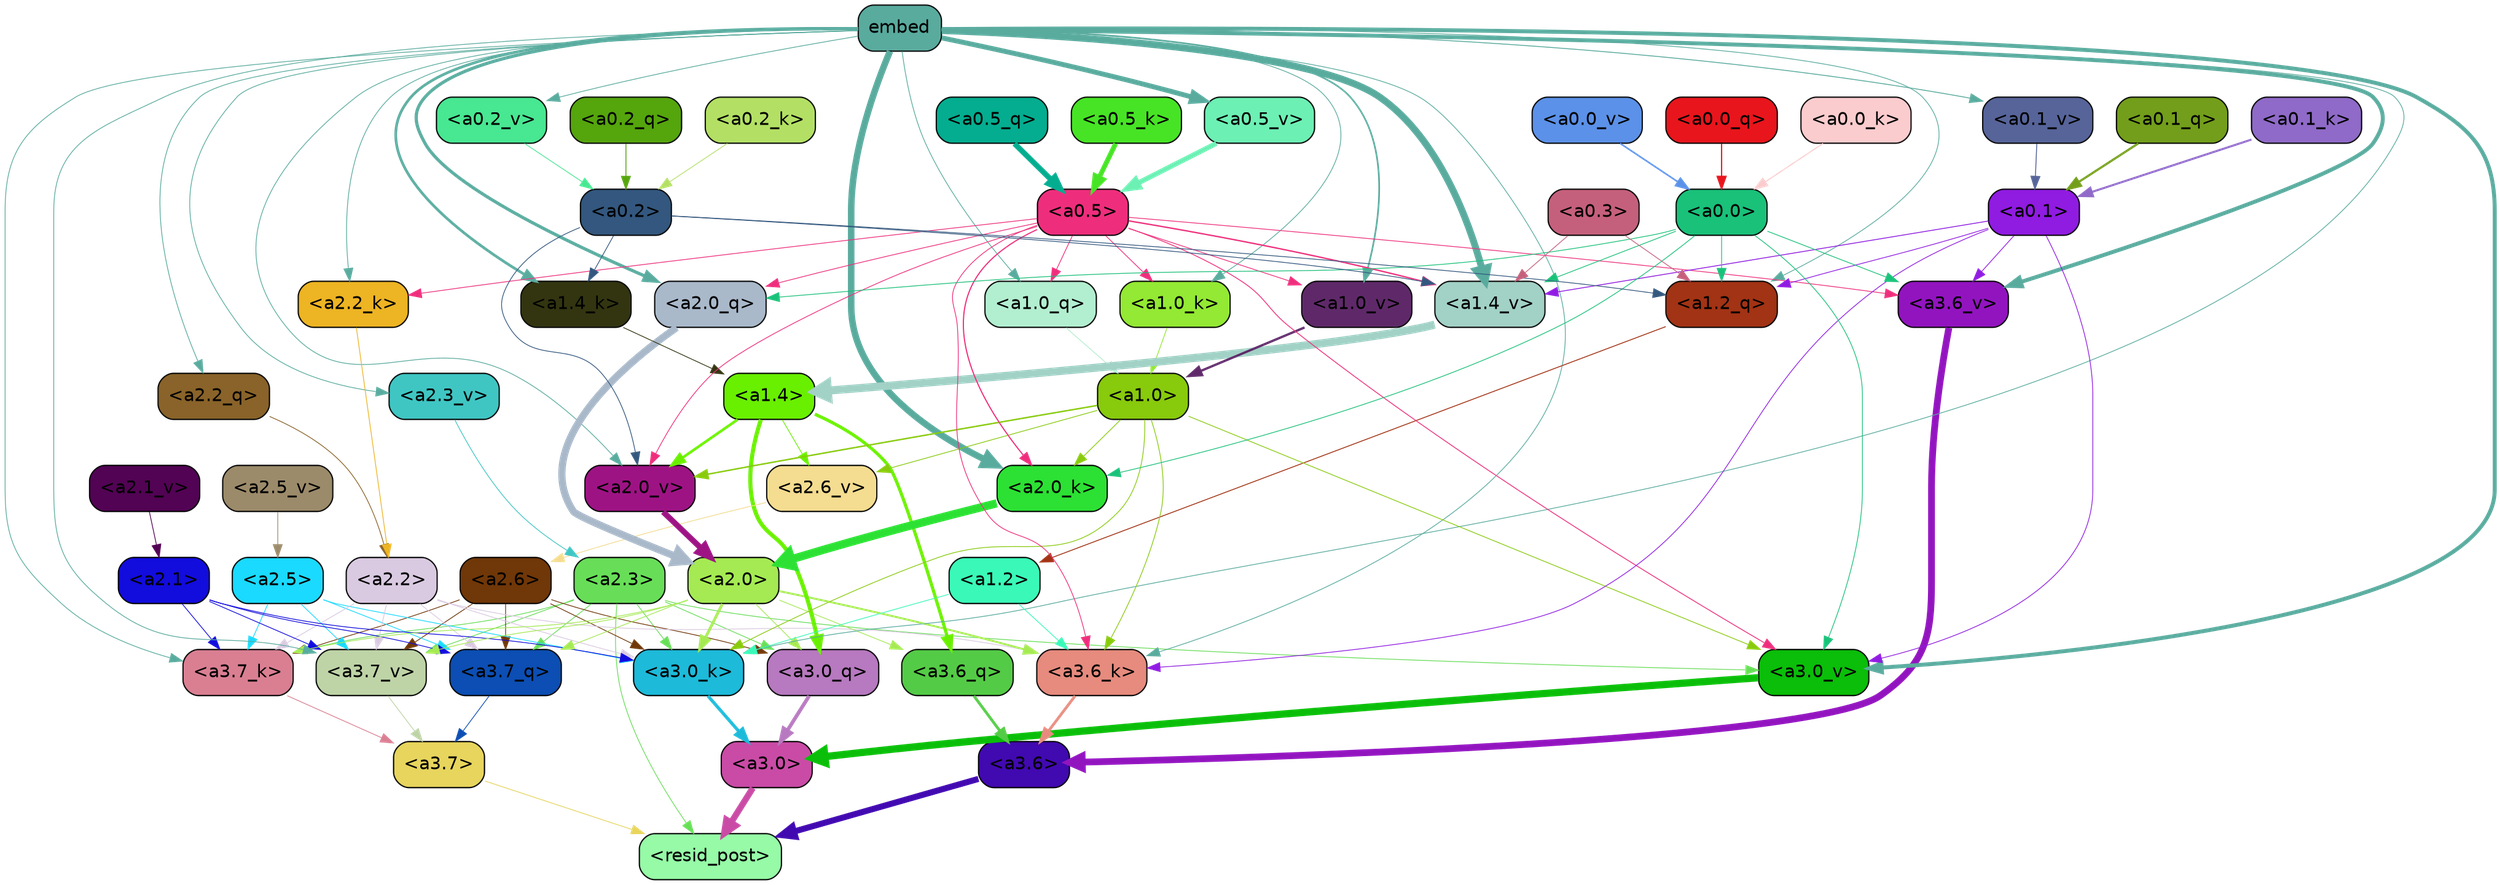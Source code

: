 strict digraph "" {
	graph [bgcolor=transparent,
		layout=dot,
		overlap=false,
		splines=true
	];
	"<a3.7>"	[color=black,
		fillcolor="#e7d55d",
		fontname=Helvetica,
		shape=box,
		style="filled, rounded"];
	"<resid_post>"	[color=black,
		fillcolor="#96faa7",
		fontname=Helvetica,
		shape=box,
		style="filled, rounded"];
	"<a3.7>" -> "<resid_post>"	[color="#e7d55d",
		penwidth=0.6];
	"<a3.6>"	[color=black,
		fillcolor="#4109b0",
		fontname=Helvetica,
		shape=box,
		style="filled, rounded"];
	"<a3.6>" -> "<resid_post>"	[color="#4109b0",
		penwidth=4.7534414529800415];
	"<a3.0>"	[color=black,
		fillcolor="#c94ba5",
		fontname=Helvetica,
		shape=box,
		style="filled, rounded"];
	"<a3.0>" -> "<resid_post>"	[color="#c94ba5",
		penwidth=4.898576855659485];
	"<a2.3>"	[color=black,
		fillcolor="#68de58",
		fontname=Helvetica,
		shape=box,
		style="filled, rounded"];
	"<a2.3>" -> "<resid_post>"	[color="#68de58",
		penwidth=0.6];
	"<a3.7_q>"	[color=black,
		fillcolor="#0c4eb3",
		fontname=Helvetica,
		shape=box,
		style="filled, rounded"];
	"<a2.3>" -> "<a3.7_q>"	[color="#68de58",
		penwidth=0.6];
	"<a3.0_q>"	[color=black,
		fillcolor="#b779bf",
		fontname=Helvetica,
		shape=box,
		style="filled, rounded"];
	"<a2.3>" -> "<a3.0_q>"	[color="#68de58",
		penwidth=0.6];
	"<a3.7_k>"	[color=black,
		fillcolor="#da7f92",
		fontname=Helvetica,
		shape=box,
		style="filled, rounded"];
	"<a2.3>" -> "<a3.7_k>"	[color="#68de58",
		penwidth=0.6];
	"<a3.0_k>"	[color=black,
		fillcolor="#1dbad9",
		fontname=Helvetica,
		shape=box,
		style="filled, rounded"];
	"<a2.3>" -> "<a3.0_k>"	[color="#68de58",
		penwidth=0.6];
	"<a3.7_v>"	[color=black,
		fillcolor="#bed4a7",
		fontname=Helvetica,
		shape=box,
		style="filled, rounded"];
	"<a2.3>" -> "<a3.7_v>"	[color="#68de58",
		penwidth=0.6];
	"<a3.0_v>"	[color=black,
		fillcolor="#0abe09",
		fontname=Helvetica,
		shape=box,
		style="filled, rounded"];
	"<a2.3>" -> "<a3.0_v>"	[color="#68de58",
		penwidth=0.6];
	"<a3.7_q>" -> "<a3.7>"	[color="#0c4eb3",
		penwidth=0.6];
	"<a3.6_q>"	[color=black,
		fillcolor="#54cb46",
		fontname=Helvetica,
		shape=box,
		style="filled, rounded"];
	"<a3.6_q>" -> "<a3.6>"	[color="#54cb46",
		penwidth=2.160832464694977];
	"<a3.0_q>" -> "<a3.0>"	[color="#b779bf",
		penwidth=2.870753765106201];
	"<a3.7_k>" -> "<a3.7>"	[color="#da7f92",
		penwidth=0.6];
	"<a3.6_k>"	[color=black,
		fillcolor="#e68b7e",
		fontname=Helvetica,
		shape=box,
		style="filled, rounded"];
	"<a3.6_k>" -> "<a3.6>"	[color="#e68b7e",
		penwidth=2.13908451795578];
	"<a3.0_k>" -> "<a3.0>"	[color="#1dbad9",
		penwidth=2.520303964614868];
	"<a3.7_v>" -> "<a3.7>"	[color="#bed4a7",
		penwidth=0.6];
	"<a3.6_v>"	[color=black,
		fillcolor="#9214bf",
		fontname=Helvetica,
		shape=box,
		style="filled, rounded"];
	"<a3.6_v>" -> "<a3.6>"	[color="#9214bf",
		penwidth=5.297133803367615];
	"<a3.0_v>" -> "<a3.0>"	[color="#0abe09",
		penwidth=5.680712580680847];
	"<a2.6>"	[color=black,
		fillcolor="#703708",
		fontname=Helvetica,
		shape=box,
		style="filled, rounded"];
	"<a2.6>" -> "<a3.7_q>"	[color="#703708",
		penwidth=0.6];
	"<a2.6>" -> "<a3.0_q>"	[color="#703708",
		penwidth=0.6];
	"<a2.6>" -> "<a3.7_k>"	[color="#703708",
		penwidth=0.6];
	"<a2.6>" -> "<a3.0_k>"	[color="#703708",
		penwidth=0.6];
	"<a2.6>" -> "<a3.7_v>"	[color="#703708",
		penwidth=0.6];
	"<a2.5>"	[color=black,
		fillcolor="#1adaff",
		fontname=Helvetica,
		shape=box,
		style="filled, rounded"];
	"<a2.5>" -> "<a3.7_q>"	[color="#1adaff",
		penwidth=0.6];
	"<a2.5>" -> "<a3.7_k>"	[color="#1adaff",
		penwidth=0.6];
	"<a2.5>" -> "<a3.0_k>"	[color="#1adaff",
		penwidth=0.6];
	"<a2.5>" -> "<a3.7_v>"	[color="#1adaff",
		penwidth=0.6];
	"<a2.2>"	[color=black,
		fillcolor="#dacae1",
		fontname=Helvetica,
		shape=box,
		style="filled, rounded"];
	"<a2.2>" -> "<a3.7_q>"	[color="#dacae1",
		penwidth=0.6];
	"<a2.2>" -> "<a3.7_k>"	[color="#dacae1",
		penwidth=0.6];
	"<a2.2>" -> "<a3.6_k>"	[color="#dacae1",
		penwidth=0.6];
	"<a2.2>" -> "<a3.0_k>"	[color="#dacae1",
		penwidth=0.6];
	"<a2.2>" -> "<a3.7_v>"	[color="#dacae1",
		penwidth=0.6];
	"<a2.1>"	[color=black,
		fillcolor="#120cdd",
		fontname=Helvetica,
		shape=box,
		style="filled, rounded"];
	"<a2.1>" -> "<a3.7_q>"	[color="#120cdd",
		penwidth=0.6];
	"<a2.1>" -> "<a3.7_k>"	[color="#120cdd",
		penwidth=0.6];
	"<a2.1>" -> "<a3.0_k>"	[color="#120cdd",
		penwidth=0.6];
	"<a2.1>" -> "<a3.7_v>"	[color="#120cdd",
		penwidth=0.6];
	"<a2.0>"	[color=black,
		fillcolor="#a5ea53",
		fontname=Helvetica,
		shape=box,
		style="filled, rounded"];
	"<a2.0>" -> "<a3.7_q>"	[color="#a5ea53",
		penwidth=0.6];
	"<a2.0>" -> "<a3.6_q>"	[color="#a5ea53",
		penwidth=0.6];
	"<a2.0>" -> "<a3.0_q>"	[color="#a5ea53",
		penwidth=0.6];
	"<a2.0>" -> "<a3.7_k>"	[color="#a5ea53",
		penwidth=0.6];
	"<a2.0>" -> "<a3.6_k>"	[color="#a5ea53",
		penwidth=1.4855384826660156];
	"<a2.0>" -> "<a3.0_k>"	[color="#a5ea53",
		penwidth=2.142689883708954];
	"<a2.0>" -> "<a3.7_v>"	[color="#a5ea53",
		penwidth=0.6];
	"<a1.4>"	[color=black,
		fillcolor="#69ef00",
		fontname=Helvetica,
		shape=box,
		style="filled, rounded"];
	"<a1.4>" -> "<a3.6_q>"	[color="#69ef00",
		penwidth=2.4767253398895264];
	"<a1.4>" -> "<a3.0_q>"	[color="#69ef00",
		penwidth=3.192750334739685];
	"<a2.6_v>"	[color=black,
		fillcolor="#f4dc90",
		fontname=Helvetica,
		shape=box,
		style="filled, rounded"];
	"<a1.4>" -> "<a2.6_v>"	[color="#69ef00",
		penwidth=0.6];
	"<a2.0_v>"	[color=black,
		fillcolor="#9e1384",
		fontname=Helvetica,
		shape=box,
		style="filled, rounded"];
	"<a1.4>" -> "<a2.0_v>"	[color="#69ef00",
		penwidth=2.0349366441369057];
	embed	[color=black,
		fillcolor="#59ab9e",
		fontname=Helvetica,
		shape=box,
		style="filled, rounded"];
	embed -> "<a3.7_k>"	[color="#59ab9e",
		penwidth=0.6];
	embed -> "<a3.6_k>"	[color="#59ab9e",
		penwidth=0.6];
	embed -> "<a3.0_k>"	[color="#59ab9e",
		penwidth=0.6015868484973907];
	embed -> "<a3.7_v>"	[color="#59ab9e",
		penwidth=0.6];
	embed -> "<a3.6_v>"	[color="#59ab9e",
		penwidth=3.067279100418091];
	embed -> "<a3.0_v>"	[color="#59ab9e",
		penwidth=3.0891895294189453];
	"<a2.2_q>"	[color=black,
		fillcolor="#896329",
		fontname=Helvetica,
		shape=box,
		style="filled, rounded"];
	embed -> "<a2.2_q>"	[color="#59ab9e",
		penwidth=0.6];
	"<a2.0_q>"	[color=black,
		fillcolor="#a9b9ca",
		fontname=Helvetica,
		shape=box,
		style="filled, rounded"];
	embed -> "<a2.0_q>"	[color="#59ab9e",
		penwidth=2.482962191104889];
	"<a2.2_k>"	[color=black,
		fillcolor="#edb423",
		fontname=Helvetica,
		shape=box,
		style="filled, rounded"];
	embed -> "<a2.2_k>"	[color="#59ab9e",
		penwidth=0.6];
	"<a2.0_k>"	[color=black,
		fillcolor="#2ce133",
		fontname=Helvetica,
		shape=box,
		style="filled, rounded"];
	embed -> "<a2.0_k>"	[color="#59ab9e",
		penwidth=5.09069561958313];
	"<a2.3_v>"	[color=black,
		fillcolor="#3fc6c3",
		fontname=Helvetica,
		shape=box,
		style="filled, rounded"];
	embed -> "<a2.3_v>"	[color="#59ab9e",
		penwidth=0.6];
	embed -> "<a2.0_v>"	[color="#59ab9e",
		penwidth=0.6];
	"<a1.2_q>"	[color=black,
		fillcolor="#a23314",
		fontname=Helvetica,
		shape=box,
		style="filled, rounded"];
	embed -> "<a1.2_q>"	[color="#59ab9e",
		penwidth=0.6];
	"<a1.0_q>"	[color=black,
		fillcolor="#b2eed0",
		fontname=Helvetica,
		shape=box,
		style="filled, rounded"];
	embed -> "<a1.0_q>"	[color="#59ab9e",
		penwidth=0.6];
	"<a1.4_k>"	[color=black,
		fillcolor="#333511",
		fontname=Helvetica,
		shape=box,
		style="filled, rounded"];
	embed -> "<a1.4_k>"	[color="#59ab9e",
		penwidth=2.0865602493286133];
	"<a1.0_k>"	[color=black,
		fillcolor="#93e933",
		fontname=Helvetica,
		shape=box,
		style="filled, rounded"];
	embed -> "<a1.0_k>"	[color="#59ab9e",
		penwidth=0.6];
	"<a1.4_v>"	[color=black,
		fillcolor="#a2d1c6",
		fontname=Helvetica,
		shape=box,
		style="filled, rounded"];
	embed -> "<a1.4_v>"	[color="#59ab9e",
		penwidth=5.391523122787476];
	"<a1.0_v>"	[color=black,
		fillcolor="#5f2969",
		fontname=Helvetica,
		shape=box,
		style="filled, rounded"];
	embed -> "<a1.0_v>"	[color="#59ab9e",
		penwidth=1.2820317149162292];
	"<a0.5_v>"	[color=black,
		fillcolor="#6df0b4",
		fontname=Helvetica,
		shape=box,
		style="filled, rounded"];
	embed -> "<a0.5_v>"	[color="#59ab9e",
		penwidth=3.845047429203987];
	"<a0.2_v>"	[color=black,
		fillcolor="#48e792",
		fontname=Helvetica,
		shape=box,
		style="filled, rounded"];
	embed -> "<a0.2_v>"	[color="#59ab9e",
		penwidth=0.6];
	"<a0.1_v>"	[color=black,
		fillcolor="#566499",
		fontname=Helvetica,
		shape=box,
		style="filled, rounded"];
	embed -> "<a0.1_v>"	[color="#59ab9e",
		penwidth=0.6841893196105957];
	"<a1.2>"	[color=black,
		fillcolor="#3af9b8",
		fontname=Helvetica,
		shape=box,
		style="filled, rounded"];
	"<a1.2>" -> "<a3.6_k>"	[color="#3af9b8",
		penwidth=0.6];
	"<a1.2>" -> "<a3.0_k>"	[color="#3af9b8",
		penwidth=0.6];
	"<a1.0>"	[color=black,
		fillcolor="#88ca0c",
		fontname=Helvetica,
		shape=box,
		style="filled, rounded"];
	"<a1.0>" -> "<a3.6_k>"	[color="#88ca0c",
		penwidth=0.6];
	"<a1.0>" -> "<a3.0_k>"	[color="#88ca0c",
		penwidth=0.6];
	"<a1.0>" -> "<a3.0_v>"	[color="#88ca0c",
		penwidth=0.6];
	"<a1.0>" -> "<a2.0_k>"	[color="#88ca0c",
		penwidth=0.6];
	"<a1.0>" -> "<a2.6_v>"	[color="#88ca0c",
		penwidth=0.6];
	"<a1.0>" -> "<a2.0_v>"	[color="#88ca0c",
		penwidth=1.1342760920524597];
	"<a0.5>"	[color=black,
		fillcolor="#ee2e7c",
		fontname=Helvetica,
		shape=box,
		style="filled, rounded"];
	"<a0.5>" -> "<a3.6_k>"	[color="#ee2e7c",
		penwidth=0.6];
	"<a0.5>" -> "<a3.6_v>"	[color="#ee2e7c",
		penwidth=0.6];
	"<a0.5>" -> "<a3.0_v>"	[color="#ee2e7c",
		penwidth=0.6549575447570533];
	"<a0.5>" -> "<a2.0_q>"	[color="#ee2e7c",
		penwidth=0.6];
	"<a0.5>" -> "<a2.2_k>"	[color="#ee2e7c",
		penwidth=0.6];
	"<a0.5>" -> "<a2.0_k>"	[color="#ee2e7c",
		penwidth=0.8980485796928406];
	"<a0.5>" -> "<a2.0_v>"	[color="#ee2e7c",
		penwidth=0.6];
	"<a0.5>" -> "<a1.0_q>"	[color="#ee2e7c",
		penwidth=0.6];
	"<a0.5>" -> "<a1.0_k>"	[color="#ee2e7c",
		penwidth=0.6];
	"<a0.5>" -> "<a1.4_v>"	[color="#ee2e7c",
		penwidth=1.060444712638855];
	"<a0.5>" -> "<a1.0_v>"	[color="#ee2e7c",
		penwidth=0.6];
	"<a0.1>"	[color=black,
		fillcolor="#901be1",
		fontname=Helvetica,
		shape=box,
		style="filled, rounded"];
	"<a0.1>" -> "<a3.6_k>"	[color="#901be1",
		penwidth=0.6];
	"<a0.1>" -> "<a3.6_v>"	[color="#901be1",
		penwidth=0.6];
	"<a0.1>" -> "<a3.0_v>"	[color="#901be1",
		penwidth=0.6];
	"<a0.1>" -> "<a1.2_q>"	[color="#901be1",
		penwidth=0.6];
	"<a0.1>" -> "<a1.4_v>"	[color="#901be1",
		penwidth=0.6688870191574097];
	"<a0.0>"	[color=black,
		fillcolor="#19c179",
		fontname=Helvetica,
		shape=box,
		style="filled, rounded"];
	"<a0.0>" -> "<a3.6_v>"	[color="#19c179",
		penwidth=0.6];
	"<a0.0>" -> "<a3.0_v>"	[color="#19c179",
		penwidth=0.6];
	"<a0.0>" -> "<a2.0_q>"	[color="#19c179",
		penwidth=0.6];
	"<a0.0>" -> "<a2.0_k>"	[color="#19c179",
		penwidth=0.6];
	"<a0.0>" -> "<a1.2_q>"	[color="#19c179",
		penwidth=0.6];
	"<a0.0>" -> "<a1.4_v>"	[color="#19c179",
		penwidth=0.6];
	"<a2.2_q>" -> "<a2.2>"	[color="#896329",
		penwidth=0.6];
	"<a2.0_q>" -> "<a2.0>"	[color="#a9b9ca",
		penwidth=5.653985500335693];
	"<a2.2_k>" -> "<a2.2>"	[color="#edb423",
		penwidth=0.6];
	"<a2.0_k>" -> "<a2.0>"	[color="#2ce133",
		penwidth=6.397904872894287];
	"<a2.6_v>" -> "<a2.6>"	[color="#f4dc90",
		penwidth=0.6];
	"<a2.5_v>"	[color=black,
		fillcolor="#9c8b6a",
		fontname=Helvetica,
		shape=box,
		style="filled, rounded"];
	"<a2.5_v>" -> "<a2.5>"	[color="#9c8b6a",
		penwidth=0.6];
	"<a2.3_v>" -> "<a2.3>"	[color="#3fc6c3",
		penwidth=0.6];
	"<a2.1_v>"	[color=black,
		fillcolor="#520354",
		fontname=Helvetica,
		shape=box,
		style="filled, rounded"];
	"<a2.1_v>" -> "<a2.1>"	[color="#520354",
		penwidth=0.6];
	"<a2.0_v>" -> "<a2.0>"	[color="#9e1384",
		penwidth=4.48047137260437];
	"<a0.2>"	[color=black,
		fillcolor="#33577e",
		fontname=Helvetica,
		shape=box,
		style="filled, rounded"];
	"<a0.2>" -> "<a2.0_v>"	[color="#33577e",
		penwidth=0.6];
	"<a0.2>" -> "<a1.2_q>"	[color="#33577e",
		penwidth=0.6];
	"<a0.2>" -> "<a1.4_k>"	[color="#33577e",
		penwidth=0.6];
	"<a0.2>" -> "<a1.4_v>"	[color="#33577e",
		penwidth=0.6];
	"<a1.2_q>" -> "<a1.2>"	[color="#a23314",
		penwidth=0.702675461769104];
	"<a1.0_q>" -> "<a1.0>"	[color="#b2eed0",
		penwidth=0.6];
	"<a1.4_k>" -> "<a1.4>"	[color="#333511",
		penwidth=0.6];
	"<a1.0_k>" -> "<a1.0>"	[color="#93e933",
		penwidth=0.6];
	"<a1.4_v>" -> "<a1.4>"	[color="#a2d1c6",
		penwidth=6.273579955101013];
	"<a1.0_v>" -> "<a1.0>"	[color="#5f2969",
		penwidth=1.7821020036935806];
	"<a0.3>"	[color=black,
		fillcolor="#c5607c",
		fontname=Helvetica,
		shape=box,
		style="filled, rounded"];
	"<a0.3>" -> "<a1.2_q>"	[color="#c5607c",
		penwidth=0.6];
	"<a0.3>" -> "<a1.4_v>"	[color="#c5607c",
		penwidth=0.6];
	"<a0.5_q>"	[color=black,
		fillcolor="#04ad8f",
		fontname=Helvetica,
		shape=box,
		style="filled, rounded"];
	"<a0.5_q>" -> "<a0.5>"	[color="#04ad8f",
		penwidth=4.261124700307846];
	"<a0.2_q>"	[color=black,
		fillcolor="#55a50d",
		fontname=Helvetica,
		shape=box,
		style="filled, rounded"];
	"<a0.2_q>" -> "<a0.2>"	[color="#55a50d",
		penwidth=0.68086838722229];
	"<a0.1_q>"	[color=black,
		fillcolor="#739e1b",
		fontname=Helvetica,
		shape=box,
		style="filled, rounded"];
	"<a0.1_q>" -> "<a0.1>"	[color="#739e1b",
		penwidth=1.6957619190216064];
	"<a0.0_q>"	[color=black,
		fillcolor="#e8151c",
		fontname=Helvetica,
		shape=box,
		style="filled, rounded"];
	"<a0.0_q>" -> "<a0.0>"	[color="#e8151c",
		penwidth=0.9356684684753418];
	"<a0.5_k>"	[color=black,
		fillcolor="#47e425",
		fontname=Helvetica,
		shape=box,
		style="filled, rounded"];
	"<a0.5_k>" -> "<a0.5>"	[color="#47e425",
		penwidth=3.774221658706665];
	"<a0.2_k>"	[color=black,
		fillcolor="#b3e064",
		fontname=Helvetica,
		shape=box,
		style="filled, rounded"];
	"<a0.2_k>" -> "<a0.2>"	[color="#b3e064",
		penwidth=0.6];
	"<a0.1_k>"	[color=black,
		fillcolor="#8f6ac8",
		fontname=Helvetica,
		shape=box,
		style="filled, rounded"];
	"<a0.1_k>" -> "<a0.1>"	[color="#8f6ac8",
		penwidth=1.5772395133972168];
	"<a0.0_k>"	[color=black,
		fillcolor="#fbccce",
		fontname=Helvetica,
		shape=box,
		style="filled, rounded"];
	"<a0.0_k>" -> "<a0.0>"	[color="#fbccce",
		penwidth=0.8415243625640869];
	"<a0.5_v>" -> "<a0.5>"	[color="#6df0b4",
		penwidth=3.851448491215706];
	"<a0.2_v>" -> "<a0.2>"	[color="#48e792",
		penwidth=0.6];
	"<a0.1_v>" -> "<a0.1>"	[color="#566499",
		penwidth=0.7046854496002197];
	"<a0.0_v>"	[color=black,
		fillcolor="#5b91e8",
		fontname=Helvetica,
		shape=box,
		style="filled, rounded"];
	"<a0.0_v>" -> "<a0.0>"	[color="#5b91e8",
		penwidth=1.2174623012542725];
}
